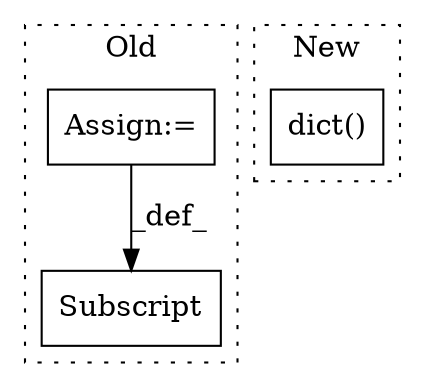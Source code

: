 digraph G {
subgraph cluster0 {
1 [label="Subscript" a="63" s="2750,0" l="19,0" shape="box"];
3 [label="Assign:=" a="68" s="2769" l="3" shape="box"];
label = "Old";
style="dotted";
}
subgraph cluster1 {
2 [label="dict()" a="75" s="3659" l="37" shape="box"];
label = "New";
style="dotted";
}
3 -> 1 [label="_def_"];
}